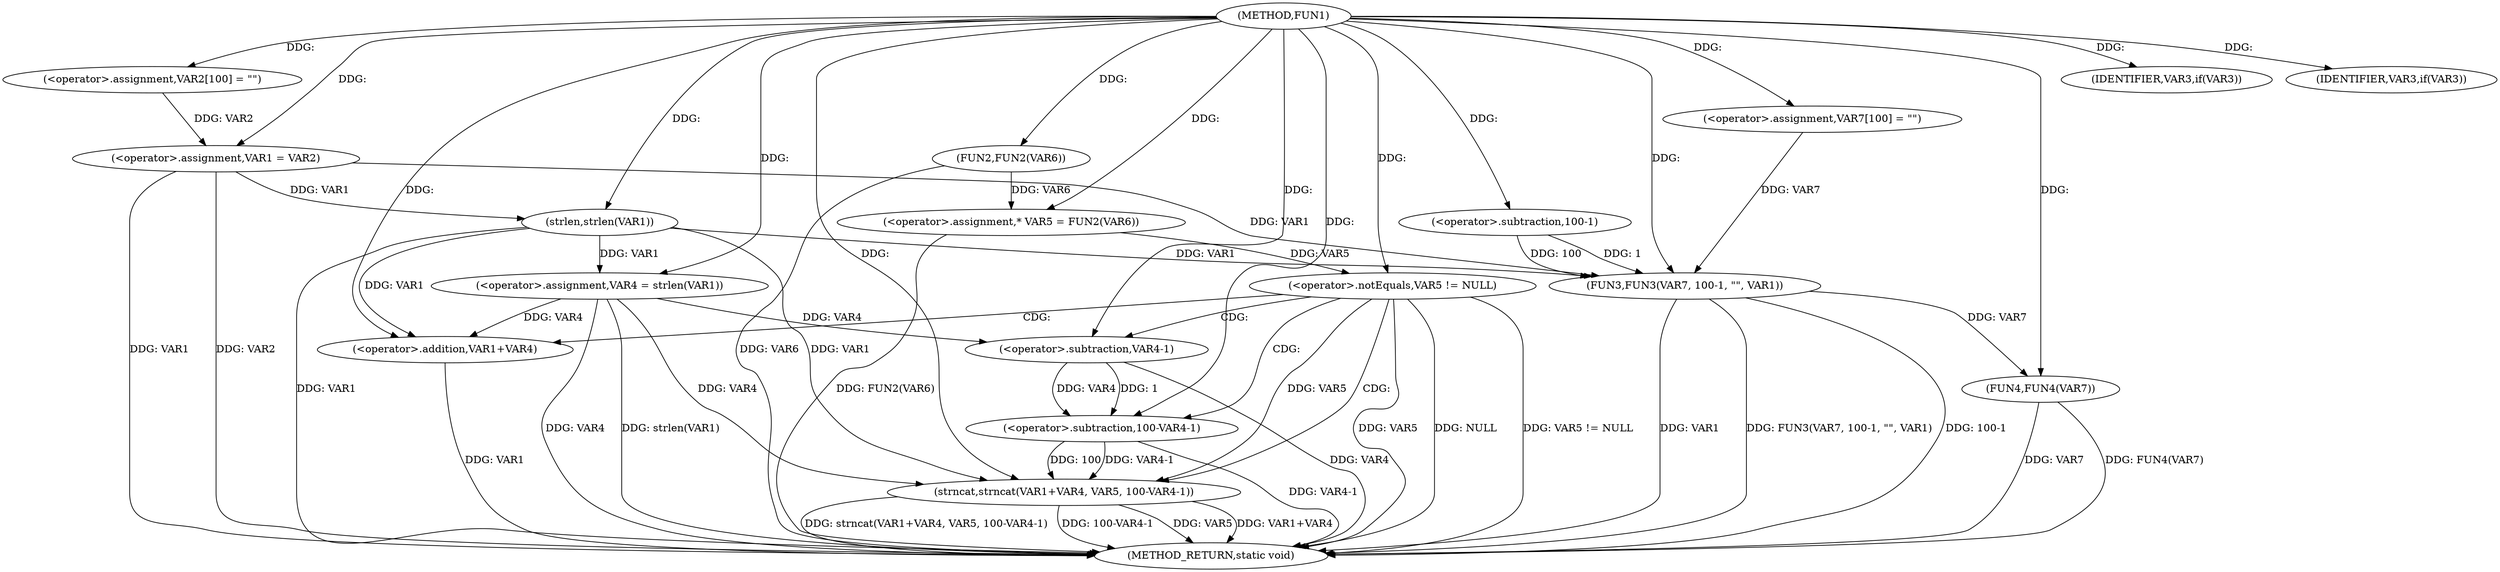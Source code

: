 digraph FUN1 {  
"1000100" [label = "(METHOD,FUN1)" ]
"1000156" [label = "(METHOD_RETURN,static void)" ]
"1000104" [label = "(<operator>.assignment,VAR2[100] = \"\")" ]
"1000107" [label = "(<operator>.assignment,VAR1 = VAR2)" ]
"1000111" [label = "(IDENTIFIER,VAR3,if(VAR3))" ]
"1000115" [label = "(<operator>.assignment,VAR4 = strlen(VAR1))" ]
"1000117" [label = "(strlen,strlen(VAR1))" ]
"1000120" [label = "(<operator>.assignment,* VAR5 = FUN2(VAR6))" ]
"1000122" [label = "(FUN2,FUN2(VAR6))" ]
"1000125" [label = "(<operator>.notEquals,VAR5 != NULL)" ]
"1000129" [label = "(strncat,strncat(VAR1+VAR4, VAR5, 100-VAR4-1))" ]
"1000130" [label = "(<operator>.addition,VAR1+VAR4)" ]
"1000134" [label = "(<operator>.subtraction,100-VAR4-1)" ]
"1000136" [label = "(<operator>.subtraction,VAR4-1)" ]
"1000140" [label = "(IDENTIFIER,VAR3,if(VAR3))" ]
"1000144" [label = "(<operator>.assignment,VAR7[100] = \"\")" ]
"1000147" [label = "(FUN3,FUN3(VAR7, 100-1, \"\", VAR1))" ]
"1000149" [label = "(<operator>.subtraction,100-1)" ]
"1000154" [label = "(FUN4,FUN4(VAR7))" ]
  "1000115" -> "1000156"  [ label = "DDG: strlen(VAR1)"] 
  "1000125" -> "1000156"  [ label = "DDG: VAR5 != NULL"] 
  "1000107" -> "1000156"  [ label = "DDG: VAR1"] 
  "1000122" -> "1000156"  [ label = "DDG: VAR6"] 
  "1000147" -> "1000156"  [ label = "DDG: 100-1"] 
  "1000117" -> "1000156"  [ label = "DDG: VAR1"] 
  "1000129" -> "1000156"  [ label = "DDG: VAR5"] 
  "1000154" -> "1000156"  [ label = "DDG: FUN4(VAR7)"] 
  "1000130" -> "1000156"  [ label = "DDG: VAR1"] 
  "1000129" -> "1000156"  [ label = "DDG: VAR1+VAR4"] 
  "1000125" -> "1000156"  [ label = "DDG: VAR5"] 
  "1000129" -> "1000156"  [ label = "DDG: strncat(VAR1+VAR4, VAR5, 100-VAR4-1)"] 
  "1000154" -> "1000156"  [ label = "DDG: VAR7"] 
  "1000129" -> "1000156"  [ label = "DDG: 100-VAR4-1"] 
  "1000125" -> "1000156"  [ label = "DDG: NULL"] 
  "1000147" -> "1000156"  [ label = "DDG: VAR1"] 
  "1000134" -> "1000156"  [ label = "DDG: VAR4-1"] 
  "1000120" -> "1000156"  [ label = "DDG: FUN2(VAR6)"] 
  "1000147" -> "1000156"  [ label = "DDG: FUN3(VAR7, 100-1, \"\", VAR1)"] 
  "1000115" -> "1000156"  [ label = "DDG: VAR4"] 
  "1000136" -> "1000156"  [ label = "DDG: VAR4"] 
  "1000107" -> "1000156"  [ label = "DDG: VAR2"] 
  "1000100" -> "1000104"  [ label = "DDG: "] 
  "1000104" -> "1000107"  [ label = "DDG: VAR2"] 
  "1000100" -> "1000107"  [ label = "DDG: "] 
  "1000100" -> "1000111"  [ label = "DDG: "] 
  "1000117" -> "1000115"  [ label = "DDG: VAR1"] 
  "1000100" -> "1000115"  [ label = "DDG: "] 
  "1000107" -> "1000117"  [ label = "DDG: VAR1"] 
  "1000100" -> "1000117"  [ label = "DDG: "] 
  "1000122" -> "1000120"  [ label = "DDG: VAR6"] 
  "1000100" -> "1000120"  [ label = "DDG: "] 
  "1000100" -> "1000122"  [ label = "DDG: "] 
  "1000120" -> "1000125"  [ label = "DDG: VAR5"] 
  "1000100" -> "1000125"  [ label = "DDG: "] 
  "1000117" -> "1000129"  [ label = "DDG: VAR1"] 
  "1000100" -> "1000129"  [ label = "DDG: "] 
  "1000115" -> "1000129"  [ label = "DDG: VAR4"] 
  "1000117" -> "1000130"  [ label = "DDG: VAR1"] 
  "1000100" -> "1000130"  [ label = "DDG: "] 
  "1000115" -> "1000130"  [ label = "DDG: VAR4"] 
  "1000125" -> "1000129"  [ label = "DDG: VAR5"] 
  "1000134" -> "1000129"  [ label = "DDG: 100"] 
  "1000134" -> "1000129"  [ label = "DDG: VAR4-1"] 
  "1000100" -> "1000134"  [ label = "DDG: "] 
  "1000136" -> "1000134"  [ label = "DDG: VAR4"] 
  "1000136" -> "1000134"  [ label = "DDG: 1"] 
  "1000100" -> "1000136"  [ label = "DDG: "] 
  "1000115" -> "1000136"  [ label = "DDG: VAR4"] 
  "1000100" -> "1000140"  [ label = "DDG: "] 
  "1000100" -> "1000144"  [ label = "DDG: "] 
  "1000144" -> "1000147"  [ label = "DDG: VAR7"] 
  "1000100" -> "1000147"  [ label = "DDG: "] 
  "1000149" -> "1000147"  [ label = "DDG: 100"] 
  "1000149" -> "1000147"  [ label = "DDG: 1"] 
  "1000100" -> "1000149"  [ label = "DDG: "] 
  "1000107" -> "1000147"  [ label = "DDG: VAR1"] 
  "1000117" -> "1000147"  [ label = "DDG: VAR1"] 
  "1000147" -> "1000154"  [ label = "DDG: VAR7"] 
  "1000100" -> "1000154"  [ label = "DDG: "] 
  "1000125" -> "1000129"  [ label = "CDG: "] 
  "1000125" -> "1000130"  [ label = "CDG: "] 
  "1000125" -> "1000136"  [ label = "CDG: "] 
  "1000125" -> "1000134"  [ label = "CDG: "] 
}
